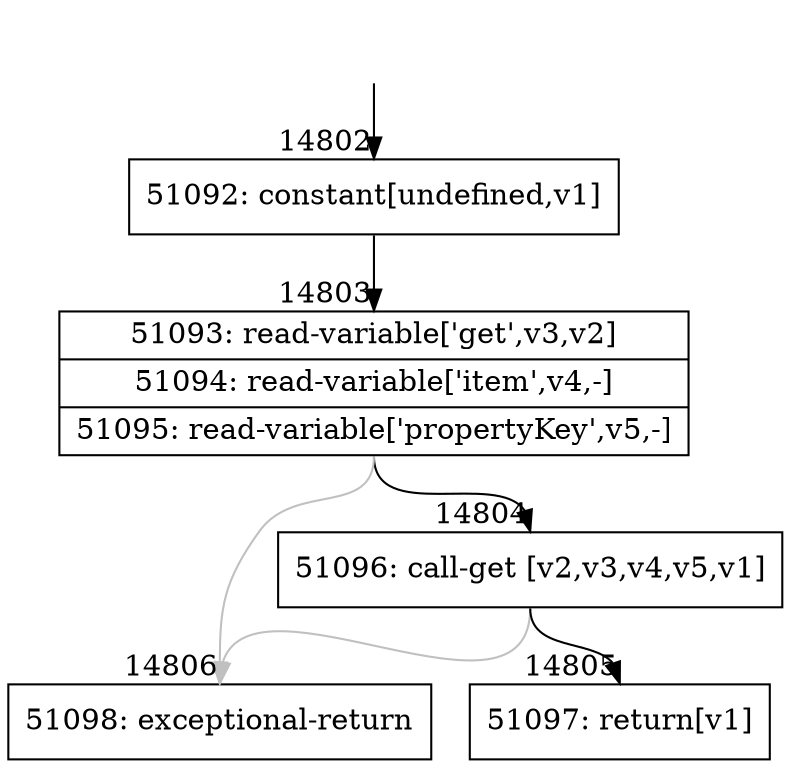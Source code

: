 digraph {
rankdir="TD"
BB_entry1244[shape=none,label=""];
BB_entry1244 -> BB14802 [tailport=s, headport=n, headlabel="    14802"]
BB14802 [shape=record label="{51092: constant[undefined,v1]}" ] 
BB14802 -> BB14803 [tailport=s, headport=n, headlabel="      14803"]
BB14803 [shape=record label="{51093: read-variable['get',v3,v2]|51094: read-variable['item',v4,-]|51095: read-variable['propertyKey',v5,-]}" ] 
BB14803 -> BB14804 [tailport=s, headport=n, headlabel="      14804"]
BB14803 -> BB14806 [tailport=s, headport=n, color=gray, headlabel="      14806"]
BB14804 [shape=record label="{51096: call-get [v2,v3,v4,v5,v1]}" ] 
BB14804 -> BB14805 [tailport=s, headport=n, headlabel="      14805"]
BB14804 -> BB14806 [tailport=s, headport=n, color=gray]
BB14805 [shape=record label="{51097: return[v1]}" ] 
BB14806 [shape=record label="{51098: exceptional-return}" ] 
//#$~ 27260
}
